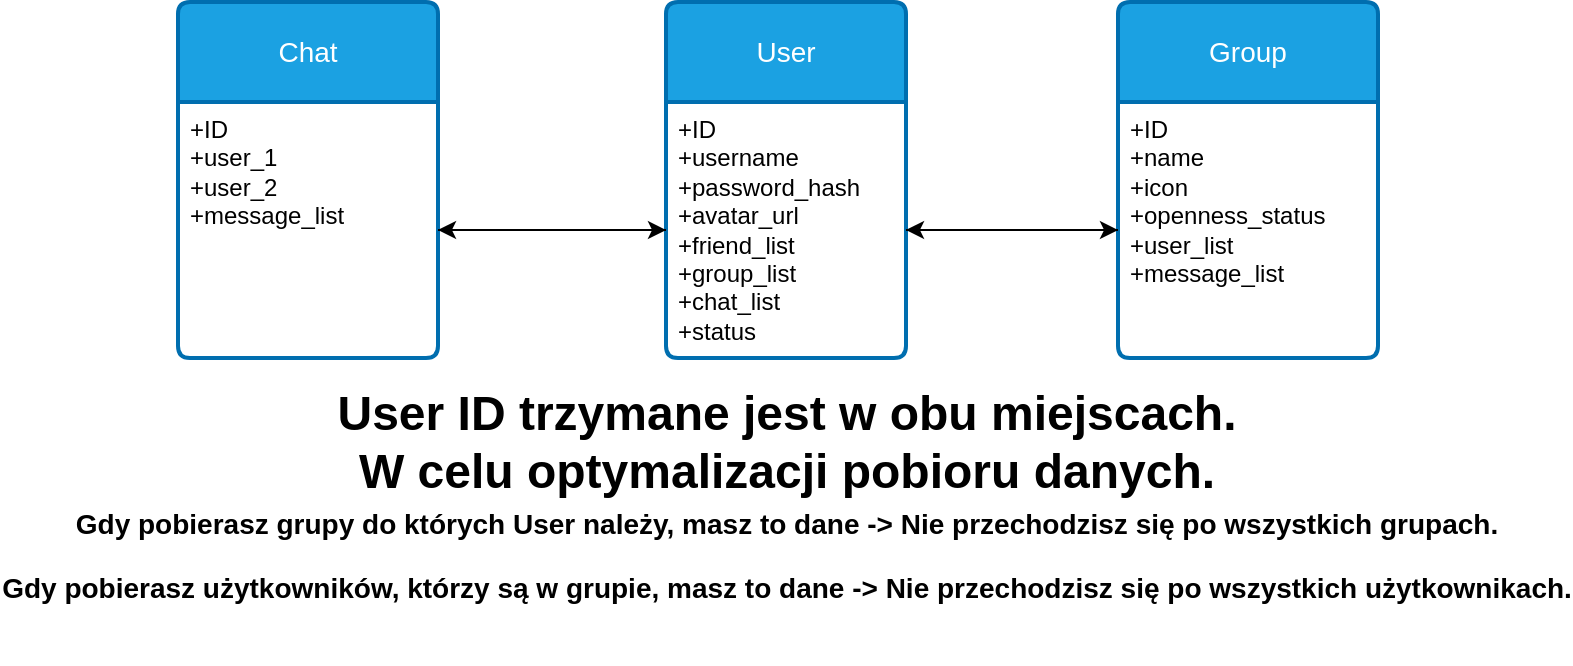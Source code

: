 <mxfile version="24.7.13">
  <diagram name="Strona-1" id="IgY-TPN_slxYMBxNZM7g">
    <mxGraphModel dx="1313" dy="3001" grid="1" gridSize="10" guides="1" tooltips="1" connect="1" arrows="1" fold="1" page="1" pageScale="1" pageWidth="827" pageHeight="1169" math="0" shadow="0">
      <root>
        <mxCell id="0" />
        <mxCell id="1" parent="0" />
        <mxCell id="5LtJHHfmOMXa2Zliw4R3-2" value="User" style="swimlane;childLayout=stackLayout;horizontal=1;startSize=50;horizontalStack=0;rounded=1;fontSize=14;fontStyle=0;strokeWidth=2;resizeParent=0;resizeLast=1;shadow=0;dashed=0;align=center;arcSize=4;whiteSpace=wrap;html=1;fillColor=#1ba1e2;fontColor=#ffffff;strokeColor=#006EAF;swimlaneFillColor=default;" vertex="1" parent="1">
          <mxGeometry x="354" y="-2330" width="120" height="178" as="geometry">
            <mxRectangle x="280" y="-2338" width="70" height="50" as="alternateBounds" />
          </mxGeometry>
        </mxCell>
        <mxCell id="5LtJHHfmOMXa2Zliw4R3-3" value="+ID&lt;br&gt;+username&lt;div&gt;+password_hash&lt;/div&gt;&lt;div&gt;+avatar_url&lt;/div&gt;&lt;div&gt;+friend_list&lt;/div&gt;&lt;div&gt;+group_list&lt;/div&gt;&lt;div&gt;+chat_list&lt;br&gt;+status&lt;/div&gt;" style="align=left;strokeColor=none;fillColor=none;spacingLeft=4;fontSize=12;verticalAlign=top;resizable=0;rotatable=0;part=1;html=1;" vertex="1" parent="5LtJHHfmOMXa2Zliw4R3-2">
          <mxGeometry y="50" width="120" height="128" as="geometry" />
        </mxCell>
        <mxCell id="5LtJHHfmOMXa2Zliw4R3-4" value="Group" style="swimlane;childLayout=stackLayout;horizontal=1;startSize=50;horizontalStack=0;rounded=1;fontSize=14;fontStyle=0;strokeWidth=2;resizeParent=0;resizeLast=1;shadow=0;dashed=0;align=center;arcSize=4;whiteSpace=wrap;html=1;fillColor=#1ba1e2;fontColor=#ffffff;strokeColor=#006EAF;swimlaneFillColor=default;" vertex="1" parent="1">
          <mxGeometry x="580" y="-2330" width="130" height="178" as="geometry">
            <mxRectangle x="490" y="-2323" width="80" height="50" as="alternateBounds" />
          </mxGeometry>
        </mxCell>
        <mxCell id="5LtJHHfmOMXa2Zliw4R3-5" value="+ID&lt;br&gt;+name&lt;div&gt;+icon&lt;/div&gt;&lt;div&gt;+openness_status&lt;/div&gt;&lt;div&gt;+user_list&lt;br&gt;+message_list&lt;/div&gt;" style="align=left;strokeColor=none;fillColor=none;spacingLeft=4;fontSize=12;verticalAlign=top;resizable=0;rotatable=0;part=1;html=1;" vertex="1" parent="5LtJHHfmOMXa2Zliw4R3-4">
          <mxGeometry y="50" width="130" height="128" as="geometry" />
        </mxCell>
        <mxCell id="5LtJHHfmOMXa2Zliw4R3-12" value="Chat" style="swimlane;childLayout=stackLayout;horizontal=1;startSize=50;horizontalStack=0;rounded=1;fontSize=14;fontStyle=0;strokeWidth=2;resizeParent=0;resizeLast=1;shadow=0;dashed=0;align=center;arcSize=4;whiteSpace=wrap;html=1;fillColor=#1ba1e2;strokeColor=#006EAF;fontColor=#ffffff;gradientColor=none;swimlaneFillColor=default;" vertex="1" parent="1">
          <mxGeometry x="110" y="-2330" width="130" height="178" as="geometry">
            <mxRectangle x="110" y="-2308" width="70" height="50" as="alternateBounds" />
          </mxGeometry>
        </mxCell>
        <mxCell id="5LtJHHfmOMXa2Zliw4R3-13" value="+ID&lt;br&gt;+user_1&lt;br&gt;+user_2&lt;div&gt;+message_list&lt;/div&gt;" style="align=left;strokeColor=none;fillColor=none;spacingLeft=4;fontSize=12;verticalAlign=top;resizable=0;rotatable=0;part=1;html=1;" vertex="1" parent="5LtJHHfmOMXa2Zliw4R3-12">
          <mxGeometry y="50" width="130" height="128" as="geometry" />
        </mxCell>
        <mxCell id="5LtJHHfmOMXa2Zliw4R3-24" style="edgeStyle=orthogonalEdgeStyle;rounded=0;orthogonalLoop=1;jettySize=auto;html=1;entryX=1;entryY=0.5;entryDx=0;entryDy=0;" edge="1" parent="1" source="5LtJHHfmOMXa2Zliw4R3-5" target="5LtJHHfmOMXa2Zliw4R3-3">
          <mxGeometry relative="1" as="geometry" />
        </mxCell>
        <mxCell id="5LtJHHfmOMXa2Zliw4R3-25" style="edgeStyle=orthogonalEdgeStyle;rounded=0;orthogonalLoop=1;jettySize=auto;html=1;entryX=0;entryY=0.5;entryDx=0;entryDy=0;" edge="1" parent="1" source="5LtJHHfmOMXa2Zliw4R3-3" target="5LtJHHfmOMXa2Zliw4R3-5">
          <mxGeometry relative="1" as="geometry" />
        </mxCell>
        <mxCell id="5LtJHHfmOMXa2Zliw4R3-26" style="edgeStyle=orthogonalEdgeStyle;rounded=0;orthogonalLoop=1;jettySize=auto;html=1;entryX=1;entryY=0.5;entryDx=0;entryDy=0;" edge="1" parent="1" source="5LtJHHfmOMXa2Zliw4R3-3" target="5LtJHHfmOMXa2Zliw4R3-13">
          <mxGeometry relative="1" as="geometry" />
        </mxCell>
        <mxCell id="5LtJHHfmOMXa2Zliw4R3-27" style="edgeStyle=orthogonalEdgeStyle;rounded=0;orthogonalLoop=1;jettySize=auto;html=1;entryX=0;entryY=0.5;entryDx=0;entryDy=0;" edge="1" parent="1" source="5LtJHHfmOMXa2Zliw4R3-13" target="5LtJHHfmOMXa2Zliw4R3-3">
          <mxGeometry relative="1" as="geometry" />
        </mxCell>
        <mxCell id="5LtJHHfmOMXa2Zliw4R3-28" value="User ID trzymane jest w obu miejscach.&lt;br&gt;W celu optymalizacji pobioru danych.&lt;div&gt;&lt;br/&gt;&lt;/div&gt;" style="text;strokeColor=none;fillColor=none;html=1;fontSize=24;fontStyle=1;verticalAlign=middle;align=center;" vertex="1" parent="1">
          <mxGeometry x="354" y="-2110" width="120" height="30" as="geometry" />
        </mxCell>
        <mxCell id="5LtJHHfmOMXa2Zliw4R3-31" value="&lt;p style=&quot;line-height: 120%;&quot;&gt;&lt;span style=&quot;font-size: 14px;&quot;&gt;Gdy pobierasz grupy do których User należy, masz to dane -&amp;gt; Nie przechodzisz się po wszystkich grupach.&lt;br&gt;Gdy pobierasz użytkowników, którzy są w grupie, masz to dane -&amp;gt; Nie przechodzisz się po wszystkich użytkownikach.&lt;/span&gt;&lt;/p&gt;" style="text;strokeColor=none;fillColor=none;html=1;fontSize=24;fontStyle=1;verticalAlign=middle;align=center;" vertex="1" parent="1">
          <mxGeometry x="354" y="-2070" width="120" height="30" as="geometry" />
        </mxCell>
      </root>
    </mxGraphModel>
  </diagram>
</mxfile>
